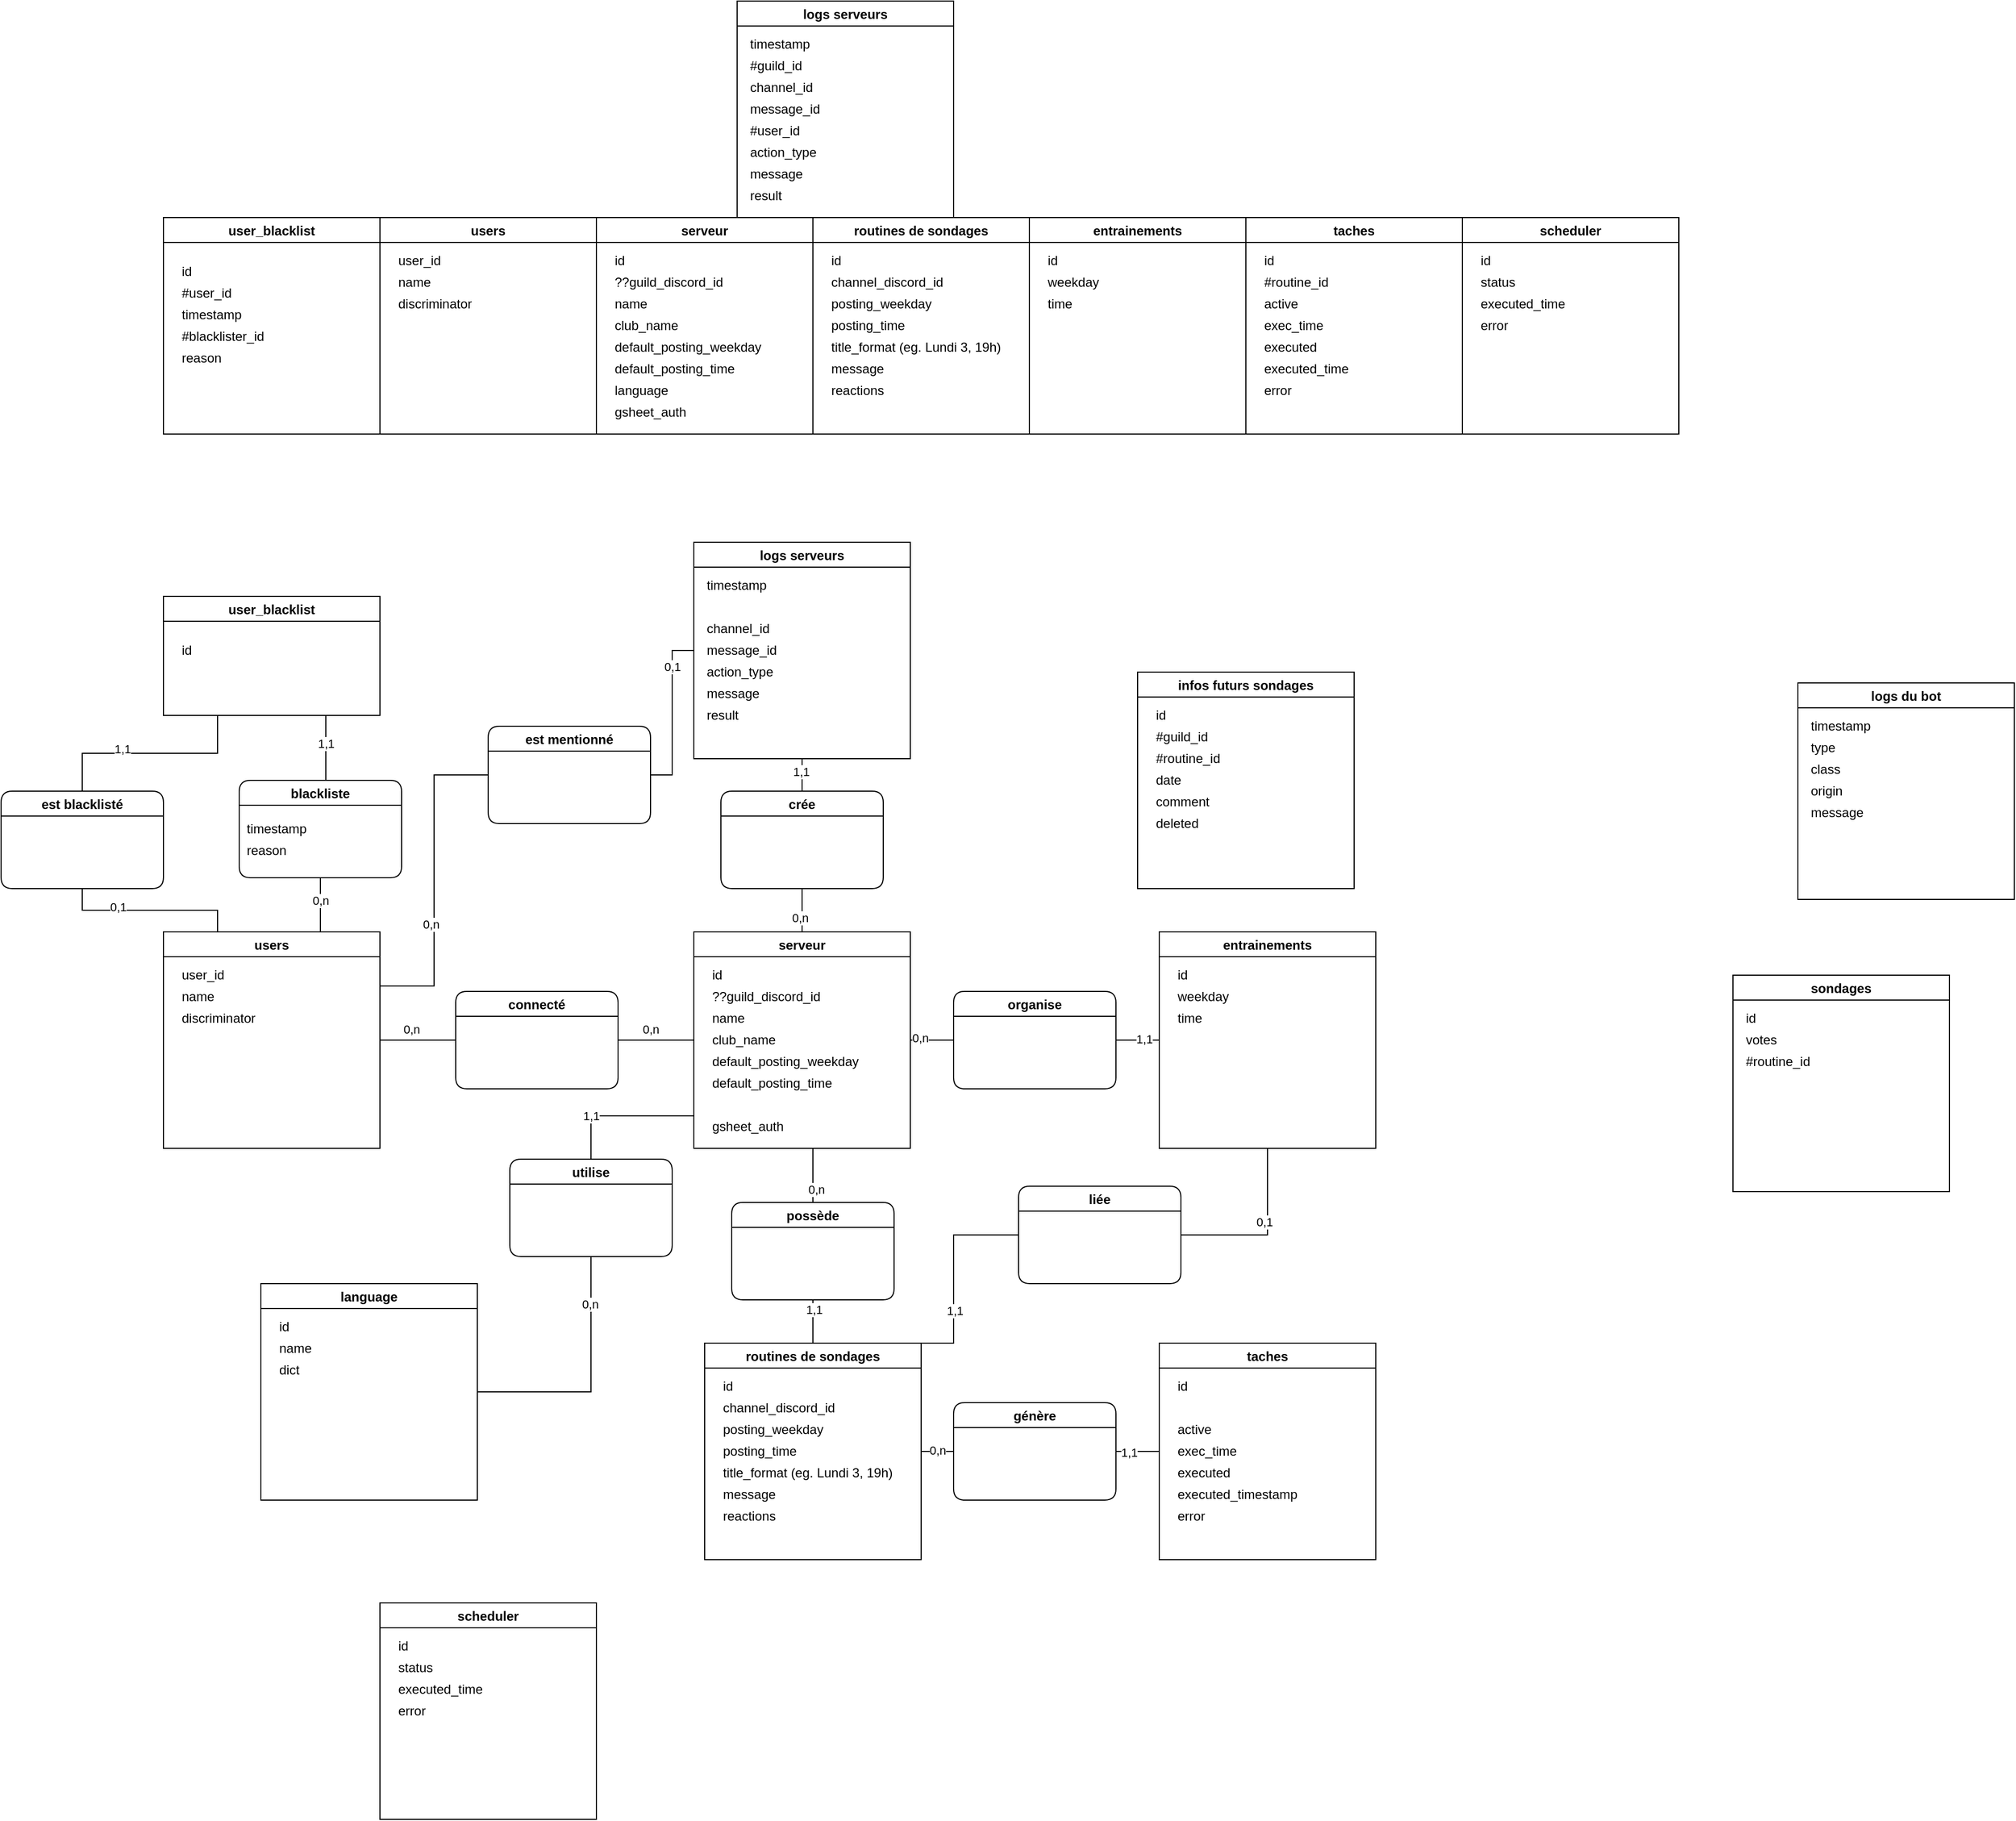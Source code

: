 <mxfile version="18.0.6" type="github">
  <diagram id="NqhFc1NjUYj2qAZxfqg7" name="Page-1">
    <mxGraphModel dx="2098" dy="1771" grid="1" gridSize="10" guides="1" tooltips="1" connect="1" arrows="1" fold="1" page="1" pageScale="1" pageWidth="827" pageHeight="1169" math="0" shadow="0">
      <root>
        <mxCell id="0" />
        <mxCell id="1" parent="0" />
        <mxCell id="DXyumOJfPZMr4FoaWyzm-165" style="edgeStyle=orthogonalEdgeStyle;rounded=0;orthogonalLoop=1;jettySize=auto;html=1;exitX=1;exitY=0.5;exitDx=0;exitDy=0;entryX=0;entryY=0.5;entryDx=0;entryDy=0;endArrow=none;endFill=0;" edge="1" parent="1" source="DXyumOJfPZMr4FoaWyzm-1" target="DXyumOJfPZMr4FoaWyzm-164">
          <mxGeometry relative="1" as="geometry" />
        </mxCell>
        <mxCell id="DXyumOJfPZMr4FoaWyzm-167" value="0,n" style="edgeLabel;html=1;align=center;verticalAlign=middle;resizable=0;points=[];" vertex="1" connectable="0" parent="DXyumOJfPZMr4FoaWyzm-165">
          <mxGeometry x="-0.587" y="2" relative="1" as="geometry">
            <mxPoint as="offset" />
          </mxGeometry>
        </mxCell>
        <mxCell id="DXyumOJfPZMr4FoaWyzm-179" style="edgeStyle=orthogonalEdgeStyle;rounded=0;orthogonalLoop=1;jettySize=auto;html=1;exitX=0;exitY=0.75;exitDx=0;exitDy=0;entryX=0.5;entryY=0;entryDx=0;entryDy=0;endArrow=none;endFill=0;" edge="1" parent="1" source="DXyumOJfPZMr4FoaWyzm-1" target="DXyumOJfPZMr4FoaWyzm-178">
          <mxGeometry relative="1" as="geometry">
            <Array as="points">
              <mxPoint x="360" y="430" />
              <mxPoint x="265" y="430" />
            </Array>
          </mxGeometry>
        </mxCell>
        <mxCell id="DXyumOJfPZMr4FoaWyzm-181" value="1,1" style="edgeLabel;html=1;align=center;verticalAlign=middle;resizable=0;points=[];" vertex="1" connectable="0" parent="DXyumOJfPZMr4FoaWyzm-179">
          <mxGeometry x="0.384" y="3" relative="1" as="geometry">
            <mxPoint x="-8" y="-3" as="offset" />
          </mxGeometry>
        </mxCell>
        <mxCell id="DXyumOJfPZMr4FoaWyzm-211" style="edgeStyle=orthogonalEdgeStyle;rounded=0;orthogonalLoop=1;jettySize=auto;html=1;exitX=0.5;exitY=0;exitDx=0;exitDy=0;entryX=0.5;entryY=1;entryDx=0;entryDy=0;endArrow=none;endFill=0;" edge="1" parent="1" source="DXyumOJfPZMr4FoaWyzm-1" target="DXyumOJfPZMr4FoaWyzm-210">
          <mxGeometry relative="1" as="geometry" />
        </mxCell>
        <mxCell id="DXyumOJfPZMr4FoaWyzm-214" value="0,n" style="edgeLabel;html=1;align=center;verticalAlign=middle;resizable=0;points=[];" vertex="1" connectable="0" parent="DXyumOJfPZMr4FoaWyzm-211">
          <mxGeometry x="-0.325" y="2" relative="1" as="geometry">
            <mxPoint as="offset" />
          </mxGeometry>
        </mxCell>
        <mxCell id="DXyumOJfPZMr4FoaWyzm-1" value="serveur" style="swimlane;" vertex="1" parent="1">
          <mxGeometry x="360" y="260" width="200" height="200" as="geometry" />
        </mxCell>
        <mxCell id="DXyumOJfPZMr4FoaWyzm-5" value="??guild_discord_id" style="text;html=1;align=left;verticalAlign=middle;resizable=0;points=[];autosize=1;strokeColor=none;fillColor=none;" vertex="1" parent="DXyumOJfPZMr4FoaWyzm-1">
          <mxGeometry x="15" y="50" width="120" height="20" as="geometry" />
        </mxCell>
        <mxCell id="DXyumOJfPZMr4FoaWyzm-6" value="name" style="text;html=1;align=left;verticalAlign=middle;resizable=0;points=[];autosize=1;strokeColor=none;fillColor=none;" vertex="1" parent="DXyumOJfPZMr4FoaWyzm-1">
          <mxGeometry x="15" y="70" width="50" height="20" as="geometry" />
        </mxCell>
        <mxCell id="DXyumOJfPZMr4FoaWyzm-4" value="&lt;div align=&quot;left&quot;&gt;id&lt;/div&gt;" style="text;html=1;align=left;verticalAlign=middle;resizable=0;points=[];autosize=1;strokeColor=none;fillColor=none;" vertex="1" parent="DXyumOJfPZMr4FoaWyzm-1">
          <mxGeometry x="15" y="30" width="30" height="20" as="geometry" />
        </mxCell>
        <mxCell id="DXyumOJfPZMr4FoaWyzm-19" value="club_name" style="text;html=1;align=left;verticalAlign=middle;resizable=0;points=[];autosize=1;strokeColor=none;fillColor=none;" vertex="1" parent="DXyumOJfPZMr4FoaWyzm-1">
          <mxGeometry x="15" y="90" width="80" height="20" as="geometry" />
        </mxCell>
        <mxCell id="DXyumOJfPZMr4FoaWyzm-20" value="default_posting_weekday" style="text;html=1;align=left;verticalAlign=middle;resizable=0;points=[];autosize=1;strokeColor=none;fillColor=none;" vertex="1" parent="DXyumOJfPZMr4FoaWyzm-1">
          <mxGeometry x="15" y="110" width="160" height="20" as="geometry" />
        </mxCell>
        <mxCell id="DXyumOJfPZMr4FoaWyzm-21" value="default_posting_time" style="text;html=1;align=left;verticalAlign=middle;resizable=0;points=[];autosize=1;strokeColor=none;fillColor=none;" vertex="1" parent="DXyumOJfPZMr4FoaWyzm-1">
          <mxGeometry x="15" y="130" width="130" height="20" as="geometry" />
        </mxCell>
        <mxCell id="DXyumOJfPZMr4FoaWyzm-59" value="gsheet_auth" style="text;html=1;align=left;verticalAlign=middle;resizable=0;points=[];autosize=1;strokeColor=none;fillColor=none;" vertex="1" parent="DXyumOJfPZMr4FoaWyzm-1">
          <mxGeometry x="15" y="170" width="80" height="20" as="geometry" />
        </mxCell>
        <mxCell id="DXyumOJfPZMr4FoaWyzm-143" style="edgeStyle=orthogonalEdgeStyle;rounded=0;orthogonalLoop=1;jettySize=auto;html=1;exitX=0.5;exitY=0;exitDx=0;exitDy=0;entryX=0.5;entryY=1;entryDx=0;entryDy=0;endArrow=none;endFill=0;" edge="1" parent="1" source="DXyumOJfPZMr4FoaWyzm-2" target="DXyumOJfPZMr4FoaWyzm-91">
          <mxGeometry relative="1" as="geometry" />
        </mxCell>
        <mxCell id="DXyumOJfPZMr4FoaWyzm-146" value="1,1" style="edgeLabel;html=1;align=center;verticalAlign=middle;resizable=0;points=[];" vertex="1" connectable="0" parent="DXyumOJfPZMr4FoaWyzm-143">
          <mxGeometry x="0.575" relative="1" as="geometry">
            <mxPoint x="1" as="offset" />
          </mxGeometry>
        </mxCell>
        <mxCell id="DXyumOJfPZMr4FoaWyzm-201" style="edgeStyle=orthogonalEdgeStyle;rounded=0;orthogonalLoop=1;jettySize=auto;html=1;exitX=1;exitY=0;exitDx=0;exitDy=0;entryX=0;entryY=0.5;entryDx=0;entryDy=0;endArrow=none;endFill=0;" edge="1" parent="1" source="DXyumOJfPZMr4FoaWyzm-2" target="DXyumOJfPZMr4FoaWyzm-200">
          <mxGeometry relative="1" as="geometry">
            <Array as="points">
              <mxPoint x="600" y="640" />
              <mxPoint x="600" y="540" />
            </Array>
          </mxGeometry>
        </mxCell>
        <mxCell id="DXyumOJfPZMr4FoaWyzm-203" value="1,1" style="edgeLabel;html=1;align=center;verticalAlign=middle;resizable=0;points=[];" vertex="1" connectable="0" parent="DXyumOJfPZMr4FoaWyzm-201">
          <mxGeometry x="-0.37" y="-1" relative="1" as="geometry">
            <mxPoint as="offset" />
          </mxGeometry>
        </mxCell>
        <mxCell id="DXyumOJfPZMr4FoaWyzm-2" value="routines de sondages" style="swimlane;" vertex="1" parent="1">
          <mxGeometry x="370" y="640" width="200" height="200" as="geometry" />
        </mxCell>
        <mxCell id="DXyumOJfPZMr4FoaWyzm-10" value="channel_discord_id" style="text;html=1;align=left;verticalAlign=middle;resizable=0;points=[];autosize=1;strokeColor=none;fillColor=none;" vertex="1" parent="DXyumOJfPZMr4FoaWyzm-2">
          <mxGeometry x="15" y="50" width="120" height="20" as="geometry" />
        </mxCell>
        <mxCell id="DXyumOJfPZMr4FoaWyzm-11" value="posting_weekday" style="text;html=1;align=left;verticalAlign=middle;resizable=0;points=[];autosize=1;strokeColor=none;fillColor=none;" vertex="1" parent="DXyumOJfPZMr4FoaWyzm-2">
          <mxGeometry x="15" y="70" width="110" height="20" as="geometry" />
        </mxCell>
        <mxCell id="DXyumOJfPZMr4FoaWyzm-12" value="&lt;div align=&quot;left&quot;&gt;id&lt;/div&gt;" style="text;html=1;align=left;verticalAlign=middle;resizable=0;points=[];autosize=1;strokeColor=none;fillColor=none;" vertex="1" parent="DXyumOJfPZMr4FoaWyzm-2">
          <mxGeometry x="15" y="30" width="30" height="20" as="geometry" />
        </mxCell>
        <mxCell id="DXyumOJfPZMr4FoaWyzm-13" value="posting_time" style="text;html=1;align=left;verticalAlign=middle;resizable=0;points=[];autosize=1;strokeColor=none;fillColor=none;" vertex="1" parent="DXyumOJfPZMr4FoaWyzm-2">
          <mxGeometry x="15" y="90" width="90" height="20" as="geometry" />
        </mxCell>
        <mxCell id="DXyumOJfPZMr4FoaWyzm-40" value="title_format (eg. Lundi 3, 19h)" style="text;html=1;align=left;verticalAlign=middle;resizable=0;points=[];autosize=1;strokeColor=none;fillColor=none;" vertex="1" parent="DXyumOJfPZMr4FoaWyzm-2">
          <mxGeometry x="15" y="110" width="180" height="20" as="geometry" />
        </mxCell>
        <mxCell id="DXyumOJfPZMr4FoaWyzm-49" value="message" style="text;html=1;align=left;verticalAlign=middle;resizable=0;points=[];autosize=1;strokeColor=none;fillColor=none;" vertex="1" parent="DXyumOJfPZMr4FoaWyzm-2">
          <mxGeometry x="15" y="130" width="70" height="20" as="geometry" />
        </mxCell>
        <mxCell id="DXyumOJfPZMr4FoaWyzm-50" value="reactions" style="text;html=1;align=left;verticalAlign=middle;resizable=0;points=[];autosize=1;strokeColor=none;fillColor=none;" vertex="1" parent="DXyumOJfPZMr4FoaWyzm-2">
          <mxGeometry x="15" y="150" width="70" height="20" as="geometry" />
        </mxCell>
        <mxCell id="DXyumOJfPZMr4FoaWyzm-3" value="sondages" style="swimlane;" vertex="1" parent="1">
          <mxGeometry x="1320" y="300" width="200" height="200" as="geometry" />
        </mxCell>
        <mxCell id="DXyumOJfPZMr4FoaWyzm-37" value="id" style="text;html=1;align=left;verticalAlign=middle;resizable=0;points=[];autosize=1;strokeColor=none;fillColor=none;" vertex="1" parent="DXyumOJfPZMr4FoaWyzm-3">
          <mxGeometry x="10" y="30" width="30" height="20" as="geometry" />
        </mxCell>
        <mxCell id="DXyumOJfPZMr4FoaWyzm-38" value="votes" style="text;html=1;align=left;verticalAlign=middle;resizable=0;points=[];autosize=1;strokeColor=none;fillColor=none;" vertex="1" parent="DXyumOJfPZMr4FoaWyzm-3">
          <mxGeometry x="10" y="50" width="40" height="20" as="geometry" />
        </mxCell>
        <mxCell id="DXyumOJfPZMr4FoaWyzm-110" value="#routine_id" style="text;html=1;align=left;verticalAlign=middle;resizable=0;points=[];autosize=1;strokeColor=none;fillColor=none;" vertex="1" parent="DXyumOJfPZMr4FoaWyzm-3">
          <mxGeometry x="10" y="70" width="80" height="20" as="geometry" />
        </mxCell>
        <mxCell id="DXyumOJfPZMr4FoaWyzm-14" value="entrainements" style="swimlane;" vertex="1" parent="1">
          <mxGeometry x="790" y="260" width="200" height="200" as="geometry" />
        </mxCell>
        <mxCell id="DXyumOJfPZMr4FoaWyzm-15" value="weekday" style="text;html=1;align=left;verticalAlign=middle;resizable=0;points=[];autosize=1;strokeColor=none;fillColor=none;" vertex="1" parent="DXyumOJfPZMr4FoaWyzm-14">
          <mxGeometry x="15" y="50" width="60" height="20" as="geometry" />
        </mxCell>
        <mxCell id="DXyumOJfPZMr4FoaWyzm-16" value="time" style="text;html=1;align=left;verticalAlign=middle;resizable=0;points=[];autosize=1;strokeColor=none;fillColor=none;" vertex="1" parent="DXyumOJfPZMr4FoaWyzm-14">
          <mxGeometry x="15" y="70" width="40" height="20" as="geometry" />
        </mxCell>
        <mxCell id="DXyumOJfPZMr4FoaWyzm-17" value="&lt;div align=&quot;left&quot;&gt;id&lt;/div&gt;" style="text;html=1;align=left;verticalAlign=middle;resizable=0;points=[];autosize=1;strokeColor=none;fillColor=none;" vertex="1" parent="DXyumOJfPZMr4FoaWyzm-14">
          <mxGeometry x="15" y="30" width="30" height="20" as="geometry" />
        </mxCell>
        <mxCell id="DXyumOJfPZMr4FoaWyzm-22" value="logs du bot" style="swimlane;" vertex="1" parent="1">
          <mxGeometry x="1380" y="30" width="200" height="200" as="geometry" />
        </mxCell>
        <mxCell id="DXyumOJfPZMr4FoaWyzm-23" value="timestamp" style="text;html=1;align=left;verticalAlign=middle;resizable=0;points=[];autosize=1;strokeColor=none;fillColor=none;" vertex="1" parent="DXyumOJfPZMr4FoaWyzm-22">
          <mxGeometry x="10" y="30" width="70" height="20" as="geometry" />
        </mxCell>
        <mxCell id="DXyumOJfPZMr4FoaWyzm-24" value="type" style="text;html=1;align=left;verticalAlign=middle;resizable=0;points=[];autosize=1;strokeColor=none;fillColor=none;" vertex="1" parent="DXyumOJfPZMr4FoaWyzm-22">
          <mxGeometry x="10" y="50" width="40" height="20" as="geometry" />
        </mxCell>
        <mxCell id="DXyumOJfPZMr4FoaWyzm-25" value="class" style="text;html=1;align=left;verticalAlign=middle;resizable=0;points=[];autosize=1;strokeColor=none;fillColor=none;" vertex="1" parent="DXyumOJfPZMr4FoaWyzm-22">
          <mxGeometry x="10" y="70" width="50" height="20" as="geometry" />
        </mxCell>
        <mxCell id="DXyumOJfPZMr4FoaWyzm-26" value="origin" style="text;html=1;align=left;verticalAlign=middle;resizable=0;points=[];autosize=1;strokeColor=none;fillColor=none;" vertex="1" parent="DXyumOJfPZMr4FoaWyzm-22">
          <mxGeometry x="10" y="90" width="50" height="20" as="geometry" />
        </mxCell>
        <mxCell id="DXyumOJfPZMr4FoaWyzm-27" value="message" style="text;html=1;align=left;verticalAlign=middle;resizable=0;points=[];autosize=1;strokeColor=none;fillColor=none;" vertex="1" parent="DXyumOJfPZMr4FoaWyzm-22">
          <mxGeometry x="10" y="110" width="70" height="20" as="geometry" />
        </mxCell>
        <mxCell id="DXyumOJfPZMr4FoaWyzm-226" style="edgeStyle=orthogonalEdgeStyle;rounded=0;orthogonalLoop=1;jettySize=auto;html=1;exitX=0;exitY=0.5;exitDx=0;exitDy=0;entryX=1;entryY=0.5;entryDx=0;entryDy=0;endArrow=none;endFill=0;" edge="1" parent="1" source="DXyumOJfPZMr4FoaWyzm-28" target="DXyumOJfPZMr4FoaWyzm-225">
          <mxGeometry relative="1" as="geometry" />
        </mxCell>
        <mxCell id="DXyumOJfPZMr4FoaWyzm-229" value="0,1" style="edgeLabel;html=1;align=center;verticalAlign=middle;resizable=0;points=[];" vertex="1" connectable="0" parent="DXyumOJfPZMr4FoaWyzm-226">
          <mxGeometry x="-0.55" relative="1" as="geometry">
            <mxPoint as="offset" />
          </mxGeometry>
        </mxCell>
        <mxCell id="DXyumOJfPZMr4FoaWyzm-28" value="logs serveurs" style="swimlane;" vertex="1" parent="1">
          <mxGeometry x="360" y="-100" width="200" height="200" as="geometry" />
        </mxCell>
        <mxCell id="DXyumOJfPZMr4FoaWyzm-29" value="timestamp" style="text;html=1;align=left;verticalAlign=middle;resizable=0;points=[];autosize=1;strokeColor=none;fillColor=none;" vertex="1" parent="DXyumOJfPZMr4FoaWyzm-28">
          <mxGeometry x="10" y="30" width="70" height="20" as="geometry" />
        </mxCell>
        <mxCell id="DXyumOJfPZMr4FoaWyzm-31" value="channel_id" style="text;html=1;align=left;verticalAlign=middle;resizable=0;points=[];autosize=1;strokeColor=none;fillColor=none;" vertex="1" parent="DXyumOJfPZMr4FoaWyzm-28">
          <mxGeometry x="10" y="70" width="80" height="20" as="geometry" />
        </mxCell>
        <mxCell id="DXyumOJfPZMr4FoaWyzm-32" value="message_id" style="text;html=1;align=left;verticalAlign=middle;resizable=0;points=[];autosize=1;strokeColor=none;fillColor=none;" vertex="1" parent="DXyumOJfPZMr4FoaWyzm-28">
          <mxGeometry x="10" y="90" width="90" height="20" as="geometry" />
        </mxCell>
        <mxCell id="DXyumOJfPZMr4FoaWyzm-34" value="action_type" style="text;html=1;align=left;verticalAlign=middle;resizable=0;points=[];autosize=1;strokeColor=none;fillColor=none;" vertex="1" parent="DXyumOJfPZMr4FoaWyzm-28">
          <mxGeometry x="10" y="110" width="80" height="20" as="geometry" />
        </mxCell>
        <mxCell id="DXyumOJfPZMr4FoaWyzm-35" value="message" style="text;html=1;align=left;verticalAlign=middle;resizable=0;points=[];autosize=1;strokeColor=none;fillColor=none;" vertex="1" parent="DXyumOJfPZMr4FoaWyzm-28">
          <mxGeometry x="10" y="130" width="70" height="20" as="geometry" />
        </mxCell>
        <mxCell id="DXyumOJfPZMr4FoaWyzm-36" value="result" style="text;html=1;align=left;verticalAlign=middle;resizable=0;points=[];autosize=1;strokeColor=none;fillColor=none;" vertex="1" parent="DXyumOJfPZMr4FoaWyzm-28">
          <mxGeometry x="10" y="150" width="50" height="20" as="geometry" />
        </mxCell>
        <mxCell id="DXyumOJfPZMr4FoaWyzm-43" value="infos futurs sondages" style="swimlane;" vertex="1" parent="1">
          <mxGeometry x="770" y="20" width="200" height="200" as="geometry" />
        </mxCell>
        <mxCell id="DXyumOJfPZMr4FoaWyzm-44" value="#guild_id" style="text;html=1;align=left;verticalAlign=middle;resizable=0;points=[];autosize=1;strokeColor=none;fillColor=none;" vertex="1" parent="DXyumOJfPZMr4FoaWyzm-43">
          <mxGeometry x="15" y="50" width="70" height="20" as="geometry" />
        </mxCell>
        <mxCell id="DXyumOJfPZMr4FoaWyzm-45" value="date" style="text;html=1;align=left;verticalAlign=middle;resizable=0;points=[];autosize=1;strokeColor=none;fillColor=none;" vertex="1" parent="DXyumOJfPZMr4FoaWyzm-43">
          <mxGeometry x="15" y="90" width="40" height="20" as="geometry" />
        </mxCell>
        <mxCell id="DXyumOJfPZMr4FoaWyzm-46" value="&lt;div align=&quot;left&quot;&gt;id&lt;/div&gt;" style="text;html=1;align=left;verticalAlign=middle;resizable=0;points=[];autosize=1;strokeColor=none;fillColor=none;" vertex="1" parent="DXyumOJfPZMr4FoaWyzm-43">
          <mxGeometry x="15" y="30" width="30" height="20" as="geometry" />
        </mxCell>
        <mxCell id="DXyumOJfPZMr4FoaWyzm-47" value="comment" style="text;html=1;align=left;verticalAlign=middle;resizable=0;points=[];autosize=1;strokeColor=none;fillColor=none;" vertex="1" parent="DXyumOJfPZMr4FoaWyzm-43">
          <mxGeometry x="15" y="110" width="70" height="20" as="geometry" />
        </mxCell>
        <mxCell id="DXyumOJfPZMr4FoaWyzm-48" value="deleted" style="text;html=1;align=left;verticalAlign=middle;resizable=0;points=[];autosize=1;strokeColor=none;fillColor=none;" vertex="1" parent="DXyumOJfPZMr4FoaWyzm-43">
          <mxGeometry x="15" y="130" width="60" height="20" as="geometry" />
        </mxCell>
        <mxCell id="DXyumOJfPZMr4FoaWyzm-108" value="#routine_id" style="text;html=1;align=left;verticalAlign=middle;resizable=0;points=[];autosize=1;strokeColor=none;fillColor=none;" vertex="1" parent="DXyumOJfPZMr4FoaWyzm-43">
          <mxGeometry x="15" y="70" width="80" height="20" as="geometry" />
        </mxCell>
        <mxCell id="DXyumOJfPZMr4FoaWyzm-60" value="taches" style="swimlane;" vertex="1" parent="1">
          <mxGeometry x="790" y="640" width="200" height="200" as="geometry" />
        </mxCell>
        <mxCell id="DXyumOJfPZMr4FoaWyzm-62" value="exec_time" style="text;html=1;align=left;verticalAlign=middle;resizable=0;points=[];autosize=1;strokeColor=none;fillColor=none;" vertex="1" parent="DXyumOJfPZMr4FoaWyzm-60">
          <mxGeometry x="15" y="90" width="70" height="20" as="geometry" />
        </mxCell>
        <mxCell id="DXyumOJfPZMr4FoaWyzm-63" value="&lt;div align=&quot;left&quot;&gt;id&lt;/div&gt;" style="text;html=1;align=left;verticalAlign=middle;resizable=0;points=[];autosize=1;strokeColor=none;fillColor=none;" vertex="1" parent="DXyumOJfPZMr4FoaWyzm-60">
          <mxGeometry x="15" y="30" width="30" height="20" as="geometry" />
        </mxCell>
        <mxCell id="DXyumOJfPZMr4FoaWyzm-64" value="executed" style="text;html=1;align=left;verticalAlign=middle;resizable=0;points=[];autosize=1;strokeColor=none;fillColor=none;" vertex="1" parent="DXyumOJfPZMr4FoaWyzm-60">
          <mxGeometry x="15" y="110" width="60" height="20" as="geometry" />
        </mxCell>
        <mxCell id="DXyumOJfPZMr4FoaWyzm-65" value="error" style="text;html=1;align=left;verticalAlign=middle;resizable=0;points=[];autosize=1;strokeColor=none;fillColor=none;" vertex="1" parent="DXyumOJfPZMr4FoaWyzm-60">
          <mxGeometry x="15" y="150" width="40" height="20" as="geometry" />
        </mxCell>
        <mxCell id="DXyumOJfPZMr4FoaWyzm-66" value="active" style="text;html=1;align=left;verticalAlign=middle;resizable=0;points=[];autosize=1;strokeColor=none;fillColor=none;" vertex="1" parent="DXyumOJfPZMr4FoaWyzm-60">
          <mxGeometry x="15" y="70" width="50" height="20" as="geometry" />
        </mxCell>
        <mxCell id="DXyumOJfPZMr4FoaWyzm-71" value="executed_timestamp" style="text;html=1;align=left;verticalAlign=middle;resizable=0;points=[];autosize=1;strokeColor=none;fillColor=none;" vertex="1" parent="DXyumOJfPZMr4FoaWyzm-60">
          <mxGeometry x="15" y="130" width="130" height="20" as="geometry" />
        </mxCell>
        <mxCell id="DXyumOJfPZMr4FoaWyzm-69" value="scheduler" style="swimlane;" vertex="1" parent="1">
          <mxGeometry x="70" y="880" width="200" height="200" as="geometry" />
        </mxCell>
        <mxCell id="DXyumOJfPZMr4FoaWyzm-72" value="&lt;div align=&quot;left&quot;&gt;id&lt;/div&gt;" style="text;html=1;align=left;verticalAlign=middle;resizable=0;points=[];autosize=1;strokeColor=none;fillColor=none;" vertex="1" parent="DXyumOJfPZMr4FoaWyzm-69">
          <mxGeometry x="15" y="30" width="30" height="20" as="geometry" />
        </mxCell>
        <mxCell id="DXyumOJfPZMr4FoaWyzm-73" value="status" style="text;html=1;align=left;verticalAlign=middle;resizable=0;points=[];autosize=1;strokeColor=none;fillColor=none;" vertex="1" parent="DXyumOJfPZMr4FoaWyzm-69">
          <mxGeometry x="15" y="50" width="50" height="20" as="geometry" />
        </mxCell>
        <mxCell id="DXyumOJfPZMr4FoaWyzm-74" value="error" style="text;html=1;align=left;verticalAlign=middle;resizable=0;points=[];autosize=1;strokeColor=none;fillColor=none;" vertex="1" parent="DXyumOJfPZMr4FoaWyzm-69">
          <mxGeometry x="15" y="90" width="40" height="20" as="geometry" />
        </mxCell>
        <mxCell id="DXyumOJfPZMr4FoaWyzm-76" value="executed_time" style="text;html=1;align=left;verticalAlign=middle;resizable=0;points=[];autosize=1;strokeColor=none;fillColor=none;" vertex="1" parent="DXyumOJfPZMr4FoaWyzm-69">
          <mxGeometry x="15" y="70" width="100" height="20" as="geometry" />
        </mxCell>
        <mxCell id="DXyumOJfPZMr4FoaWyzm-77" value="user_blacklist" style="swimlane;" vertex="1" parent="1">
          <mxGeometry x="-130" y="-50" width="200" height="110" as="geometry" />
        </mxCell>
        <mxCell id="DXyumOJfPZMr4FoaWyzm-107" value="id" style="text;html=1;align=left;verticalAlign=middle;resizable=0;points=[];autosize=1;strokeColor=none;fillColor=none;" vertex="1" parent="DXyumOJfPZMr4FoaWyzm-77">
          <mxGeometry x="15" y="40" width="30" height="20" as="geometry" />
        </mxCell>
        <mxCell id="DXyumOJfPZMr4FoaWyzm-103" style="edgeStyle=orthogonalEdgeStyle;rounded=0;orthogonalLoop=1;jettySize=auto;html=1;exitX=1;exitY=0.5;exitDx=0;exitDy=0;entryX=0;entryY=0.5;entryDx=0;entryDy=0;endArrow=none;endFill=0;" edge="1" parent="1" source="DXyumOJfPZMr4FoaWyzm-84" target="DXyumOJfPZMr4FoaWyzm-102">
          <mxGeometry relative="1" as="geometry">
            <Array as="points">
              <mxPoint x="120" y="360" />
              <mxPoint x="120" y="360" />
            </Array>
          </mxGeometry>
        </mxCell>
        <mxCell id="DXyumOJfPZMr4FoaWyzm-105" value="0,n" style="edgeLabel;html=1;align=center;verticalAlign=middle;resizable=0;points=[];" vertex="1" connectable="0" parent="DXyumOJfPZMr4FoaWyzm-103">
          <mxGeometry x="-0.433" y="-1" relative="1" as="geometry">
            <mxPoint x="9" y="-11" as="offset" />
          </mxGeometry>
        </mxCell>
        <mxCell id="DXyumOJfPZMr4FoaWyzm-111" style="edgeStyle=orthogonalEdgeStyle;rounded=0;orthogonalLoop=1;jettySize=auto;html=1;exitX=0.25;exitY=0;exitDx=0;exitDy=0;endArrow=none;endFill=0;entryX=0.5;entryY=1;entryDx=0;entryDy=0;" edge="1" parent="1" source="DXyumOJfPZMr4FoaWyzm-84" target="DXyumOJfPZMr4FoaWyzm-119">
          <mxGeometry relative="1" as="geometry">
            <mxPoint x="-79.5" y="190" as="targetPoint" />
          </mxGeometry>
        </mxCell>
        <mxCell id="DXyumOJfPZMr4FoaWyzm-124" value="0,1" style="edgeLabel;html=1;align=center;verticalAlign=middle;resizable=0;points=[];" vertex="1" connectable="0" parent="DXyumOJfPZMr4FoaWyzm-111">
          <mxGeometry x="0.373" y="-3" relative="1" as="geometry">
            <mxPoint x="1" as="offset" />
          </mxGeometry>
        </mxCell>
        <mxCell id="DXyumOJfPZMr4FoaWyzm-112" style="edgeStyle=orthogonalEdgeStyle;rounded=0;orthogonalLoop=1;jettySize=auto;html=1;exitX=0.75;exitY=0;exitDx=0;exitDy=0;endArrow=none;endFill=0;entryX=0.5;entryY=1;entryDx=0;entryDy=0;" edge="1" parent="1" source="DXyumOJfPZMr4FoaWyzm-84" target="DXyumOJfPZMr4FoaWyzm-121">
          <mxGeometry relative="1" as="geometry">
            <mxPoint x="20.5" y="190" as="targetPoint" />
            <Array as="points">
              <mxPoint x="15" y="260" />
            </Array>
          </mxGeometry>
        </mxCell>
        <mxCell id="DXyumOJfPZMr4FoaWyzm-125" value="0,n" style="edgeLabel;html=1;align=center;verticalAlign=middle;resizable=0;points=[];" vertex="1" connectable="0" parent="DXyumOJfPZMr4FoaWyzm-112">
          <mxGeometry x="-0.562" relative="1" as="geometry">
            <mxPoint y="-22" as="offset" />
          </mxGeometry>
        </mxCell>
        <mxCell id="DXyumOJfPZMr4FoaWyzm-227" style="edgeStyle=orthogonalEdgeStyle;rounded=0;orthogonalLoop=1;jettySize=auto;html=1;exitX=1;exitY=0.25;exitDx=0;exitDy=0;entryX=0;entryY=0.5;entryDx=0;entryDy=0;endArrow=none;endFill=0;" edge="1" parent="1" source="DXyumOJfPZMr4FoaWyzm-84" target="DXyumOJfPZMr4FoaWyzm-225">
          <mxGeometry relative="1" as="geometry" />
        </mxCell>
        <mxCell id="DXyumOJfPZMr4FoaWyzm-228" value="0,n" style="edgeLabel;html=1;align=center;verticalAlign=middle;resizable=0;points=[];" vertex="1" connectable="0" parent="DXyumOJfPZMr4FoaWyzm-227">
          <mxGeometry x="-0.271" y="3" relative="1" as="geometry">
            <mxPoint as="offset" />
          </mxGeometry>
        </mxCell>
        <mxCell id="DXyumOJfPZMr4FoaWyzm-84" value="users" style="swimlane;" vertex="1" parent="1">
          <mxGeometry x="-130" y="260" width="200" height="200" as="geometry" />
        </mxCell>
        <mxCell id="DXyumOJfPZMr4FoaWyzm-85" value="name" style="text;html=1;align=left;verticalAlign=middle;resizable=0;points=[];autosize=1;strokeColor=none;fillColor=none;" vertex="1" parent="DXyumOJfPZMr4FoaWyzm-84">
          <mxGeometry x="15" y="50" width="50" height="20" as="geometry" />
        </mxCell>
        <mxCell id="DXyumOJfPZMr4FoaWyzm-87" value="user_id" style="text;html=1;align=left;verticalAlign=middle;resizable=0;points=[];autosize=1;strokeColor=none;fillColor=none;" vertex="1" parent="DXyumOJfPZMr4FoaWyzm-84">
          <mxGeometry x="15" y="30" width="60" height="20" as="geometry" />
        </mxCell>
        <mxCell id="DXyumOJfPZMr4FoaWyzm-90" value="discriminator" style="text;html=1;align=left;verticalAlign=middle;resizable=0;points=[];autosize=1;strokeColor=none;fillColor=none;" vertex="1" parent="DXyumOJfPZMr4FoaWyzm-84">
          <mxGeometry x="15" y="70" width="90" height="20" as="geometry" />
        </mxCell>
        <mxCell id="DXyumOJfPZMr4FoaWyzm-144" style="edgeStyle=orthogonalEdgeStyle;rounded=0;orthogonalLoop=1;jettySize=auto;html=1;exitX=0.5;exitY=0;exitDx=0;exitDy=0;endArrow=none;endFill=0;" edge="1" parent="1" source="DXyumOJfPZMr4FoaWyzm-91">
          <mxGeometry relative="1" as="geometry">
            <mxPoint x="470.0" y="460" as="targetPoint" />
          </mxGeometry>
        </mxCell>
        <mxCell id="DXyumOJfPZMr4FoaWyzm-145" value="0,n" style="edgeLabel;html=1;align=center;verticalAlign=middle;resizable=0;points=[];" vertex="1" connectable="0" parent="DXyumOJfPZMr4FoaWyzm-144">
          <mxGeometry x="-0.534" y="-2" relative="1" as="geometry">
            <mxPoint x="1" as="offset" />
          </mxGeometry>
        </mxCell>
        <mxCell id="DXyumOJfPZMr4FoaWyzm-91" value="possède" style="swimlane;rounded=1;" vertex="1" parent="1">
          <mxGeometry x="395" y="510" width="150" height="90" as="geometry" />
        </mxCell>
        <mxCell id="DXyumOJfPZMr4FoaWyzm-104" style="edgeStyle=orthogonalEdgeStyle;rounded=0;orthogonalLoop=1;jettySize=auto;html=1;exitX=1;exitY=0.5;exitDx=0;exitDy=0;entryX=0;entryY=0.5;entryDx=0;entryDy=0;endArrow=none;endFill=0;" edge="1" parent="1" source="DXyumOJfPZMr4FoaWyzm-102" target="DXyumOJfPZMr4FoaWyzm-1">
          <mxGeometry relative="1" as="geometry">
            <Array as="points">
              <mxPoint x="300" y="360" />
              <mxPoint x="300" y="360" />
            </Array>
          </mxGeometry>
        </mxCell>
        <mxCell id="DXyumOJfPZMr4FoaWyzm-106" value="0,n" style="edgeLabel;html=1;align=center;verticalAlign=middle;resizable=0;points=[];" vertex="1" connectable="0" parent="DXyumOJfPZMr4FoaWyzm-104">
          <mxGeometry x="0.143" y="-1" relative="1" as="geometry">
            <mxPoint x="-10" y="-11" as="offset" />
          </mxGeometry>
        </mxCell>
        <mxCell id="DXyumOJfPZMr4FoaWyzm-102" value="connecté" style="swimlane;rounded=1;" vertex="1" parent="1">
          <mxGeometry x="140" y="315" width="150" height="90" as="geometry" />
        </mxCell>
        <mxCell id="DXyumOJfPZMr4FoaWyzm-120" style="edgeStyle=orthogonalEdgeStyle;rounded=0;orthogonalLoop=1;jettySize=auto;html=1;exitX=0.5;exitY=0;exitDx=0;exitDy=0;entryX=0.25;entryY=1;entryDx=0;entryDy=0;endArrow=none;endFill=0;" edge="1" parent="1" source="DXyumOJfPZMr4FoaWyzm-119" target="DXyumOJfPZMr4FoaWyzm-77">
          <mxGeometry relative="1" as="geometry" />
        </mxCell>
        <mxCell id="DXyumOJfPZMr4FoaWyzm-123" value="1,1" style="edgeLabel;html=1;align=center;verticalAlign=middle;resizable=0;points=[];" vertex="1" connectable="0" parent="DXyumOJfPZMr4FoaWyzm-120">
          <mxGeometry x="-0.277" y="4" relative="1" as="geometry">
            <mxPoint x="1" as="offset" />
          </mxGeometry>
        </mxCell>
        <mxCell id="DXyumOJfPZMr4FoaWyzm-119" value="est blacklisté" style="swimlane;rounded=1;" vertex="1" parent="1">
          <mxGeometry x="-280" y="130" width="150" height="90" as="geometry" />
        </mxCell>
        <mxCell id="DXyumOJfPZMr4FoaWyzm-122" style="edgeStyle=orthogonalEdgeStyle;rounded=0;orthogonalLoop=1;jettySize=auto;html=1;exitX=0.5;exitY=0;exitDx=0;exitDy=0;entryX=0.75;entryY=1;entryDx=0;entryDy=0;endArrow=none;endFill=0;" edge="1" parent="1" source="DXyumOJfPZMr4FoaWyzm-121" target="DXyumOJfPZMr4FoaWyzm-77">
          <mxGeometry relative="1" as="geometry">
            <Array as="points">
              <mxPoint x="20" y="120" />
            </Array>
          </mxGeometry>
        </mxCell>
        <mxCell id="DXyumOJfPZMr4FoaWyzm-126" value="1,1" style="edgeLabel;html=1;align=center;verticalAlign=middle;resizable=0;points=[];" vertex="1" connectable="0" parent="DXyumOJfPZMr4FoaWyzm-122">
          <mxGeometry x="0.207" y="1" relative="1" as="geometry">
            <mxPoint x="1" as="offset" />
          </mxGeometry>
        </mxCell>
        <mxCell id="DXyumOJfPZMr4FoaWyzm-121" value="blackliste" style="swimlane;rounded=1;" vertex="1" parent="1">
          <mxGeometry x="-60" y="120" width="150" height="90" as="geometry" />
        </mxCell>
        <mxCell id="DXyumOJfPZMr4FoaWyzm-79" value="timestamp" style="text;html=1;align=left;verticalAlign=middle;resizable=0;points=[];autosize=1;strokeColor=none;fillColor=none;" vertex="1" parent="DXyumOJfPZMr4FoaWyzm-121">
          <mxGeometry x="5" y="35" width="70" height="20" as="geometry" />
        </mxCell>
        <mxCell id="DXyumOJfPZMr4FoaWyzm-82" value="reason" style="text;html=1;align=left;verticalAlign=middle;resizable=0;points=[];autosize=1;strokeColor=none;fillColor=none;" vertex="1" parent="DXyumOJfPZMr4FoaWyzm-121">
          <mxGeometry x="5" y="55" width="50" height="20" as="geometry" />
        </mxCell>
        <mxCell id="DXyumOJfPZMr4FoaWyzm-127" value="user_blacklist" style="swimlane;" vertex="1" parent="1">
          <mxGeometry x="-130" y="-400" width="200" height="200" as="geometry" />
        </mxCell>
        <mxCell id="DXyumOJfPZMr4FoaWyzm-128" value="timestamp" style="text;html=1;align=left;verticalAlign=middle;resizable=0;points=[];autosize=1;strokeColor=none;fillColor=none;" vertex="1" parent="DXyumOJfPZMr4FoaWyzm-127">
          <mxGeometry x="15" y="80" width="70" height="20" as="geometry" />
        </mxCell>
        <mxCell id="DXyumOJfPZMr4FoaWyzm-129" value="#user_id" style="text;html=1;align=left;verticalAlign=middle;resizable=0;points=[];autosize=1;strokeColor=none;fillColor=none;" vertex="1" parent="DXyumOJfPZMr4FoaWyzm-127">
          <mxGeometry x="15" y="60" width="60" height="20" as="geometry" />
        </mxCell>
        <mxCell id="DXyumOJfPZMr4FoaWyzm-130" value="#blacklister_id" style="text;html=1;align=left;verticalAlign=middle;resizable=0;points=[];autosize=1;strokeColor=none;fillColor=none;" vertex="1" parent="DXyumOJfPZMr4FoaWyzm-127">
          <mxGeometry x="15" y="100" width="100" height="20" as="geometry" />
        </mxCell>
        <mxCell id="DXyumOJfPZMr4FoaWyzm-131" value="reason" style="text;html=1;align=left;verticalAlign=middle;resizable=0;points=[];autosize=1;strokeColor=none;fillColor=none;" vertex="1" parent="DXyumOJfPZMr4FoaWyzm-127">
          <mxGeometry x="15" y="120" width="50" height="20" as="geometry" />
        </mxCell>
        <mxCell id="DXyumOJfPZMr4FoaWyzm-132" value="id" style="text;html=1;align=left;verticalAlign=middle;resizable=0;points=[];autosize=1;strokeColor=none;fillColor=none;" vertex="1" parent="DXyumOJfPZMr4FoaWyzm-127">
          <mxGeometry x="15" y="40" width="30" height="20" as="geometry" />
        </mxCell>
        <mxCell id="DXyumOJfPZMr4FoaWyzm-139" value="users" style="swimlane;" vertex="1" parent="1">
          <mxGeometry x="70" y="-400" width="200" height="200" as="geometry" />
        </mxCell>
        <mxCell id="DXyumOJfPZMr4FoaWyzm-140" value="name" style="text;html=1;align=left;verticalAlign=middle;resizable=0;points=[];autosize=1;strokeColor=none;fillColor=none;" vertex="1" parent="DXyumOJfPZMr4FoaWyzm-139">
          <mxGeometry x="15" y="50" width="50" height="20" as="geometry" />
        </mxCell>
        <mxCell id="DXyumOJfPZMr4FoaWyzm-141" value="user_id" style="text;html=1;align=left;verticalAlign=middle;resizable=0;points=[];autosize=1;strokeColor=none;fillColor=none;" vertex="1" parent="DXyumOJfPZMr4FoaWyzm-139">
          <mxGeometry x="15" y="30" width="60" height="20" as="geometry" />
        </mxCell>
        <mxCell id="DXyumOJfPZMr4FoaWyzm-142" value="discriminator" style="text;html=1;align=left;verticalAlign=middle;resizable=0;points=[];autosize=1;strokeColor=none;fillColor=none;" vertex="1" parent="DXyumOJfPZMr4FoaWyzm-139">
          <mxGeometry x="15" y="70" width="90" height="20" as="geometry" />
        </mxCell>
        <mxCell id="DXyumOJfPZMr4FoaWyzm-147" value="serveur" style="swimlane;" vertex="1" parent="1">
          <mxGeometry x="270" y="-400" width="200" height="200" as="geometry" />
        </mxCell>
        <mxCell id="DXyumOJfPZMr4FoaWyzm-148" value="??guild_discord_id" style="text;html=1;align=left;verticalAlign=middle;resizable=0;points=[];autosize=1;strokeColor=none;fillColor=none;" vertex="1" parent="DXyumOJfPZMr4FoaWyzm-147">
          <mxGeometry x="15" y="50" width="120" height="20" as="geometry" />
        </mxCell>
        <mxCell id="DXyumOJfPZMr4FoaWyzm-149" value="name" style="text;html=1;align=left;verticalAlign=middle;resizable=0;points=[];autosize=1;strokeColor=none;fillColor=none;" vertex="1" parent="DXyumOJfPZMr4FoaWyzm-147">
          <mxGeometry x="15" y="70" width="50" height="20" as="geometry" />
        </mxCell>
        <mxCell id="DXyumOJfPZMr4FoaWyzm-150" value="&lt;div align=&quot;left&quot;&gt;id&lt;/div&gt;" style="text;html=1;align=left;verticalAlign=middle;resizable=0;points=[];autosize=1;strokeColor=none;fillColor=none;" vertex="1" parent="DXyumOJfPZMr4FoaWyzm-147">
          <mxGeometry x="15" y="30" width="30" height="20" as="geometry" />
        </mxCell>
        <mxCell id="DXyumOJfPZMr4FoaWyzm-151" value="club_name" style="text;html=1;align=left;verticalAlign=middle;resizable=0;points=[];autosize=1;strokeColor=none;fillColor=none;" vertex="1" parent="DXyumOJfPZMr4FoaWyzm-147">
          <mxGeometry x="15" y="90" width="80" height="20" as="geometry" />
        </mxCell>
        <mxCell id="DXyumOJfPZMr4FoaWyzm-152" value="default_posting_weekday" style="text;html=1;align=left;verticalAlign=middle;resizable=0;points=[];autosize=1;strokeColor=none;fillColor=none;" vertex="1" parent="DXyumOJfPZMr4FoaWyzm-147">
          <mxGeometry x="15" y="110" width="160" height="20" as="geometry" />
        </mxCell>
        <mxCell id="DXyumOJfPZMr4FoaWyzm-153" value="default_posting_time" style="text;html=1;align=left;verticalAlign=middle;resizable=0;points=[];autosize=1;strokeColor=none;fillColor=none;" vertex="1" parent="DXyumOJfPZMr4FoaWyzm-147">
          <mxGeometry x="15" y="130" width="130" height="20" as="geometry" />
        </mxCell>
        <mxCell id="DXyumOJfPZMr4FoaWyzm-154" value="language" style="text;html=1;align=left;verticalAlign=middle;resizable=0;points=[];autosize=1;strokeColor=none;fillColor=none;" vertex="1" parent="DXyumOJfPZMr4FoaWyzm-147">
          <mxGeometry x="15" y="150" width="70" height="20" as="geometry" />
        </mxCell>
        <mxCell id="DXyumOJfPZMr4FoaWyzm-155" value="gsheet_auth" style="text;html=1;align=left;verticalAlign=middle;resizable=0;points=[];autosize=1;strokeColor=none;fillColor=none;" vertex="1" parent="DXyumOJfPZMr4FoaWyzm-147">
          <mxGeometry x="15" y="170" width="80" height="20" as="geometry" />
        </mxCell>
        <mxCell id="DXyumOJfPZMr4FoaWyzm-156" value="routines de sondages" style="swimlane;" vertex="1" parent="1">
          <mxGeometry x="470" y="-400" width="200" height="200" as="geometry" />
        </mxCell>
        <mxCell id="DXyumOJfPZMr4FoaWyzm-157" value="channel_discord_id" style="text;html=1;align=left;verticalAlign=middle;resizable=0;points=[];autosize=1;strokeColor=none;fillColor=none;" vertex="1" parent="DXyumOJfPZMr4FoaWyzm-156">
          <mxGeometry x="15" y="50" width="120" height="20" as="geometry" />
        </mxCell>
        <mxCell id="DXyumOJfPZMr4FoaWyzm-158" value="posting_weekday" style="text;html=1;align=left;verticalAlign=middle;resizable=0;points=[];autosize=1;strokeColor=none;fillColor=none;" vertex="1" parent="DXyumOJfPZMr4FoaWyzm-156">
          <mxGeometry x="15" y="70" width="110" height="20" as="geometry" />
        </mxCell>
        <mxCell id="DXyumOJfPZMr4FoaWyzm-159" value="&lt;div align=&quot;left&quot;&gt;id&lt;/div&gt;" style="text;html=1;align=left;verticalAlign=middle;resizable=0;points=[];autosize=1;strokeColor=none;fillColor=none;" vertex="1" parent="DXyumOJfPZMr4FoaWyzm-156">
          <mxGeometry x="15" y="30" width="30" height="20" as="geometry" />
        </mxCell>
        <mxCell id="DXyumOJfPZMr4FoaWyzm-160" value="posting_time" style="text;html=1;align=left;verticalAlign=middle;resizable=0;points=[];autosize=1;strokeColor=none;fillColor=none;" vertex="1" parent="DXyumOJfPZMr4FoaWyzm-156">
          <mxGeometry x="15" y="90" width="90" height="20" as="geometry" />
        </mxCell>
        <mxCell id="DXyumOJfPZMr4FoaWyzm-161" value="title_format (eg. Lundi 3, 19h)" style="text;html=1;align=left;verticalAlign=middle;resizable=0;points=[];autosize=1;strokeColor=none;fillColor=none;" vertex="1" parent="DXyumOJfPZMr4FoaWyzm-156">
          <mxGeometry x="15" y="110" width="180" height="20" as="geometry" />
        </mxCell>
        <mxCell id="DXyumOJfPZMr4FoaWyzm-162" value="message" style="text;html=1;align=left;verticalAlign=middle;resizable=0;points=[];autosize=1;strokeColor=none;fillColor=none;" vertex="1" parent="DXyumOJfPZMr4FoaWyzm-156">
          <mxGeometry x="15" y="130" width="70" height="20" as="geometry" />
        </mxCell>
        <mxCell id="DXyumOJfPZMr4FoaWyzm-163" value="reactions" style="text;html=1;align=left;verticalAlign=middle;resizable=0;points=[];autosize=1;strokeColor=none;fillColor=none;" vertex="1" parent="DXyumOJfPZMr4FoaWyzm-156">
          <mxGeometry x="15" y="150" width="70" height="20" as="geometry" />
        </mxCell>
        <mxCell id="DXyumOJfPZMr4FoaWyzm-166" style="edgeStyle=orthogonalEdgeStyle;rounded=0;orthogonalLoop=1;jettySize=auto;html=1;exitX=1;exitY=0.5;exitDx=0;exitDy=0;entryX=0;entryY=0.5;entryDx=0;entryDy=0;endArrow=none;endFill=0;" edge="1" parent="1" source="DXyumOJfPZMr4FoaWyzm-164" target="DXyumOJfPZMr4FoaWyzm-14">
          <mxGeometry relative="1" as="geometry" />
        </mxCell>
        <mxCell id="DXyumOJfPZMr4FoaWyzm-168" value="1,1" style="edgeLabel;html=1;align=center;verticalAlign=middle;resizable=0;points=[];" vertex="1" connectable="0" parent="DXyumOJfPZMr4FoaWyzm-166">
          <mxGeometry x="0.289" y="1" relative="1" as="geometry">
            <mxPoint as="offset" />
          </mxGeometry>
        </mxCell>
        <mxCell id="DXyumOJfPZMr4FoaWyzm-164" value="organise" style="swimlane;rounded=1;" vertex="1" parent="1">
          <mxGeometry x="600" y="315" width="150" height="90" as="geometry" />
        </mxCell>
        <mxCell id="DXyumOJfPZMr4FoaWyzm-169" value="language" style="swimlane;" vertex="1" parent="1">
          <mxGeometry x="-40" y="585" width="200" height="200" as="geometry" />
        </mxCell>
        <mxCell id="DXyumOJfPZMr4FoaWyzm-170" value="name" style="text;html=1;align=left;verticalAlign=middle;resizable=0;points=[];autosize=1;strokeColor=none;fillColor=none;" vertex="1" parent="DXyumOJfPZMr4FoaWyzm-169">
          <mxGeometry x="15" y="50" width="50" height="20" as="geometry" />
        </mxCell>
        <mxCell id="DXyumOJfPZMr4FoaWyzm-171" value="dict" style="text;html=1;align=left;verticalAlign=middle;resizable=0;points=[];autosize=1;strokeColor=none;fillColor=none;" vertex="1" parent="DXyumOJfPZMr4FoaWyzm-169">
          <mxGeometry x="15" y="70" width="30" height="20" as="geometry" />
        </mxCell>
        <mxCell id="DXyumOJfPZMr4FoaWyzm-172" value="&lt;div align=&quot;left&quot;&gt;id&lt;/div&gt;" style="text;html=1;align=left;verticalAlign=middle;resizable=0;points=[];autosize=1;strokeColor=none;fillColor=none;" vertex="1" parent="DXyumOJfPZMr4FoaWyzm-169">
          <mxGeometry x="15" y="30" width="30" height="20" as="geometry" />
        </mxCell>
        <mxCell id="DXyumOJfPZMr4FoaWyzm-180" style="edgeStyle=orthogonalEdgeStyle;rounded=0;orthogonalLoop=1;jettySize=auto;html=1;exitX=0.5;exitY=1;exitDx=0;exitDy=0;entryX=1;entryY=0.5;entryDx=0;entryDy=0;endArrow=none;endFill=0;" edge="1" parent="1" source="DXyumOJfPZMr4FoaWyzm-178" target="DXyumOJfPZMr4FoaWyzm-169">
          <mxGeometry relative="1" as="geometry" />
        </mxCell>
        <mxCell id="DXyumOJfPZMr4FoaWyzm-182" value="0,n" style="edgeLabel;html=1;align=center;verticalAlign=middle;resizable=0;points=[];" vertex="1" connectable="0" parent="DXyumOJfPZMr4FoaWyzm-180">
          <mxGeometry x="-0.622" y="-1" relative="1" as="geometry">
            <mxPoint as="offset" />
          </mxGeometry>
        </mxCell>
        <mxCell id="DXyumOJfPZMr4FoaWyzm-178" value="utilise" style="swimlane;rounded=1;" vertex="1" parent="1">
          <mxGeometry x="190" y="470" width="150" height="90" as="geometry" />
        </mxCell>
        <mxCell id="DXyumOJfPZMr4FoaWyzm-184" style="edgeStyle=orthogonalEdgeStyle;rounded=0;orthogonalLoop=1;jettySize=auto;html=1;exitX=0;exitY=0.5;exitDx=0;exitDy=0;entryX=1;entryY=0.5;entryDx=0;entryDy=0;endArrow=none;endFill=0;" edge="1" parent="1" source="DXyumOJfPZMr4FoaWyzm-183" target="DXyumOJfPZMr4FoaWyzm-2">
          <mxGeometry relative="1" as="geometry" />
        </mxCell>
        <mxCell id="DXyumOJfPZMr4FoaWyzm-186" value="0,n" style="edgeLabel;html=1;align=center;verticalAlign=middle;resizable=0;points=[];" vertex="1" connectable="0" parent="DXyumOJfPZMr4FoaWyzm-184">
          <mxGeometry x="0.038" y="-1" relative="1" as="geometry">
            <mxPoint as="offset" />
          </mxGeometry>
        </mxCell>
        <mxCell id="DXyumOJfPZMr4FoaWyzm-185" style="edgeStyle=orthogonalEdgeStyle;rounded=0;orthogonalLoop=1;jettySize=auto;html=1;exitX=1;exitY=0.5;exitDx=0;exitDy=0;entryX=0;entryY=0.5;entryDx=0;entryDy=0;endArrow=none;endFill=0;" edge="1" parent="1" source="DXyumOJfPZMr4FoaWyzm-183" target="DXyumOJfPZMr4FoaWyzm-60">
          <mxGeometry relative="1" as="geometry" />
        </mxCell>
        <mxCell id="DXyumOJfPZMr4FoaWyzm-199" value="1,1" style="edgeLabel;html=1;align=center;verticalAlign=middle;resizable=0;points=[];" vertex="1" connectable="0" parent="DXyumOJfPZMr4FoaWyzm-185">
          <mxGeometry x="-0.426" y="-1" relative="1" as="geometry">
            <mxPoint as="offset" />
          </mxGeometry>
        </mxCell>
        <mxCell id="DXyumOJfPZMr4FoaWyzm-183" value="génère" style="swimlane;rounded=1;startSize=23;" vertex="1" parent="1">
          <mxGeometry x="600" y="695" width="150" height="90" as="geometry" />
        </mxCell>
        <mxCell id="DXyumOJfPZMr4FoaWyzm-187" value="entrainements" style="swimlane;" vertex="1" parent="1">
          <mxGeometry x="670" y="-400" width="200" height="200" as="geometry" />
        </mxCell>
        <mxCell id="DXyumOJfPZMr4FoaWyzm-188" value="weekday" style="text;html=1;align=left;verticalAlign=middle;resizable=0;points=[];autosize=1;strokeColor=none;fillColor=none;" vertex="1" parent="DXyumOJfPZMr4FoaWyzm-187">
          <mxGeometry x="15" y="50" width="60" height="20" as="geometry" />
        </mxCell>
        <mxCell id="DXyumOJfPZMr4FoaWyzm-189" value="time" style="text;html=1;align=left;verticalAlign=middle;resizable=0;points=[];autosize=1;strokeColor=none;fillColor=none;" vertex="1" parent="DXyumOJfPZMr4FoaWyzm-187">
          <mxGeometry x="15" y="70" width="40" height="20" as="geometry" />
        </mxCell>
        <mxCell id="DXyumOJfPZMr4FoaWyzm-190" value="&lt;div align=&quot;left&quot;&gt;id&lt;/div&gt;" style="text;html=1;align=left;verticalAlign=middle;resizable=0;points=[];autosize=1;strokeColor=none;fillColor=none;" vertex="1" parent="DXyumOJfPZMr4FoaWyzm-187">
          <mxGeometry x="15" y="30" width="30" height="20" as="geometry" />
        </mxCell>
        <mxCell id="DXyumOJfPZMr4FoaWyzm-191" value="taches" style="swimlane;" vertex="1" parent="1">
          <mxGeometry x="870" y="-400" width="200" height="200" as="geometry" />
        </mxCell>
        <mxCell id="DXyumOJfPZMr4FoaWyzm-192" value="#routine_id" style="text;html=1;align=left;verticalAlign=middle;resizable=0;points=[];autosize=1;strokeColor=none;fillColor=none;" vertex="1" parent="DXyumOJfPZMr4FoaWyzm-191">
          <mxGeometry x="15" y="50" width="80" height="20" as="geometry" />
        </mxCell>
        <mxCell id="DXyumOJfPZMr4FoaWyzm-193" value="exec_time" style="text;html=1;align=left;verticalAlign=middle;resizable=0;points=[];autosize=1;strokeColor=none;fillColor=none;" vertex="1" parent="DXyumOJfPZMr4FoaWyzm-191">
          <mxGeometry x="15" y="90" width="70" height="20" as="geometry" />
        </mxCell>
        <mxCell id="DXyumOJfPZMr4FoaWyzm-194" value="&lt;div align=&quot;left&quot;&gt;id&lt;/div&gt;" style="text;html=1;align=left;verticalAlign=middle;resizable=0;points=[];autosize=1;strokeColor=none;fillColor=none;" vertex="1" parent="DXyumOJfPZMr4FoaWyzm-191">
          <mxGeometry x="15" y="30" width="30" height="20" as="geometry" />
        </mxCell>
        <mxCell id="DXyumOJfPZMr4FoaWyzm-195" value="executed" style="text;html=1;align=left;verticalAlign=middle;resizable=0;points=[];autosize=1;strokeColor=none;fillColor=none;" vertex="1" parent="DXyumOJfPZMr4FoaWyzm-191">
          <mxGeometry x="15" y="110" width="60" height="20" as="geometry" />
        </mxCell>
        <mxCell id="DXyumOJfPZMr4FoaWyzm-196" value="error" style="text;html=1;align=left;verticalAlign=middle;resizable=0;points=[];autosize=1;strokeColor=none;fillColor=none;" vertex="1" parent="DXyumOJfPZMr4FoaWyzm-191">
          <mxGeometry x="15" y="150" width="40" height="20" as="geometry" />
        </mxCell>
        <mxCell id="DXyumOJfPZMr4FoaWyzm-197" value="active" style="text;html=1;align=left;verticalAlign=middle;resizable=0;points=[];autosize=1;strokeColor=none;fillColor=none;" vertex="1" parent="DXyumOJfPZMr4FoaWyzm-191">
          <mxGeometry x="15" y="70" width="50" height="20" as="geometry" />
        </mxCell>
        <mxCell id="DXyumOJfPZMr4FoaWyzm-198" value="executed_time" style="text;html=1;align=left;verticalAlign=middle;resizable=0;points=[];autosize=1;strokeColor=none;fillColor=none;" vertex="1" parent="DXyumOJfPZMr4FoaWyzm-191">
          <mxGeometry x="15" y="130" width="100" height="20" as="geometry" />
        </mxCell>
        <mxCell id="DXyumOJfPZMr4FoaWyzm-202" style="edgeStyle=orthogonalEdgeStyle;rounded=0;orthogonalLoop=1;jettySize=auto;html=1;exitX=1;exitY=0.5;exitDx=0;exitDy=0;entryX=0.5;entryY=1;entryDx=0;entryDy=0;endArrow=none;endFill=0;" edge="1" parent="1" source="DXyumOJfPZMr4FoaWyzm-200" target="DXyumOJfPZMr4FoaWyzm-14">
          <mxGeometry relative="1" as="geometry" />
        </mxCell>
        <mxCell id="DXyumOJfPZMr4FoaWyzm-204" value="0,1" style="edgeLabel;html=1;align=center;verticalAlign=middle;resizable=0;points=[];" vertex="1" connectable="0" parent="DXyumOJfPZMr4FoaWyzm-202">
          <mxGeometry x="0.152" y="3" relative="1" as="geometry">
            <mxPoint as="offset" />
          </mxGeometry>
        </mxCell>
        <mxCell id="DXyumOJfPZMr4FoaWyzm-200" value="liée" style="swimlane;rounded=1;startSize=23;" vertex="1" parent="1">
          <mxGeometry x="660" y="495" width="150" height="90" as="geometry" />
        </mxCell>
        <mxCell id="DXyumOJfPZMr4FoaWyzm-205" value="scheduler" style="swimlane;" vertex="1" parent="1">
          <mxGeometry x="1070" y="-400" width="200" height="200" as="geometry" />
        </mxCell>
        <mxCell id="DXyumOJfPZMr4FoaWyzm-206" value="&lt;div align=&quot;left&quot;&gt;id&lt;/div&gt;" style="text;html=1;align=left;verticalAlign=middle;resizable=0;points=[];autosize=1;strokeColor=none;fillColor=none;" vertex="1" parent="DXyumOJfPZMr4FoaWyzm-205">
          <mxGeometry x="15" y="30" width="30" height="20" as="geometry" />
        </mxCell>
        <mxCell id="DXyumOJfPZMr4FoaWyzm-207" value="status" style="text;html=1;align=left;verticalAlign=middle;resizable=0;points=[];autosize=1;strokeColor=none;fillColor=none;" vertex="1" parent="DXyumOJfPZMr4FoaWyzm-205">
          <mxGeometry x="15" y="50" width="50" height="20" as="geometry" />
        </mxCell>
        <mxCell id="DXyumOJfPZMr4FoaWyzm-208" value="error" style="text;html=1;align=left;verticalAlign=middle;resizable=0;points=[];autosize=1;strokeColor=none;fillColor=none;" vertex="1" parent="DXyumOJfPZMr4FoaWyzm-205">
          <mxGeometry x="15" y="90" width="40" height="20" as="geometry" />
        </mxCell>
        <mxCell id="DXyumOJfPZMr4FoaWyzm-209" value="executed_time" style="text;html=1;align=left;verticalAlign=middle;resizable=0;points=[];autosize=1;strokeColor=none;fillColor=none;" vertex="1" parent="DXyumOJfPZMr4FoaWyzm-205">
          <mxGeometry x="15" y="70" width="100" height="20" as="geometry" />
        </mxCell>
        <mxCell id="DXyumOJfPZMr4FoaWyzm-212" style="edgeStyle=orthogonalEdgeStyle;rounded=0;orthogonalLoop=1;jettySize=auto;html=1;exitX=0.5;exitY=0;exitDx=0;exitDy=0;endArrow=none;endFill=0;entryX=0.5;entryY=1;entryDx=0;entryDy=0;" edge="1" parent="1" source="DXyumOJfPZMr4FoaWyzm-210" target="DXyumOJfPZMr4FoaWyzm-28">
          <mxGeometry relative="1" as="geometry">
            <mxPoint x="450.0" y="80" as="targetPoint" />
          </mxGeometry>
        </mxCell>
        <mxCell id="DXyumOJfPZMr4FoaWyzm-213" value="1,1" style="edgeLabel;html=1;align=center;verticalAlign=middle;resizable=0;points=[];" vertex="1" connectable="0" parent="DXyumOJfPZMr4FoaWyzm-212">
          <mxGeometry x="0.237" relative="1" as="geometry">
            <mxPoint x="-1" as="offset" />
          </mxGeometry>
        </mxCell>
        <mxCell id="DXyumOJfPZMr4FoaWyzm-210" value="crée" style="swimlane;rounded=1;" vertex="1" parent="1">
          <mxGeometry x="385" y="130" width="150" height="90" as="geometry" />
        </mxCell>
        <mxCell id="DXyumOJfPZMr4FoaWyzm-216" value="logs serveurs" style="swimlane;" vertex="1" parent="1">
          <mxGeometry x="400" y="-600" width="200" height="200" as="geometry" />
        </mxCell>
        <mxCell id="DXyumOJfPZMr4FoaWyzm-217" value="timestamp" style="text;html=1;align=left;verticalAlign=middle;resizable=0;points=[];autosize=1;strokeColor=none;fillColor=none;" vertex="1" parent="DXyumOJfPZMr4FoaWyzm-216">
          <mxGeometry x="10" y="30" width="70" height="20" as="geometry" />
        </mxCell>
        <mxCell id="DXyumOJfPZMr4FoaWyzm-218" value="#guild_id" style="text;html=1;align=left;verticalAlign=middle;resizable=0;points=[];autosize=1;strokeColor=none;fillColor=none;" vertex="1" parent="DXyumOJfPZMr4FoaWyzm-216">
          <mxGeometry x="10" y="50" width="70" height="20" as="geometry" />
        </mxCell>
        <mxCell id="DXyumOJfPZMr4FoaWyzm-219" value="channel_id" style="text;html=1;align=left;verticalAlign=middle;resizable=0;points=[];autosize=1;strokeColor=none;fillColor=none;" vertex="1" parent="DXyumOJfPZMr4FoaWyzm-216">
          <mxGeometry x="10" y="70" width="80" height="20" as="geometry" />
        </mxCell>
        <mxCell id="DXyumOJfPZMr4FoaWyzm-220" value="message_id" style="text;html=1;align=left;verticalAlign=middle;resizable=0;points=[];autosize=1;strokeColor=none;fillColor=none;" vertex="1" parent="DXyumOJfPZMr4FoaWyzm-216">
          <mxGeometry x="10" y="90" width="90" height="20" as="geometry" />
        </mxCell>
        <mxCell id="DXyumOJfPZMr4FoaWyzm-221" value="#user_id" style="text;html=1;align=left;verticalAlign=middle;resizable=0;points=[];autosize=1;strokeColor=none;fillColor=none;" vertex="1" parent="DXyumOJfPZMr4FoaWyzm-216">
          <mxGeometry x="10" y="110" width="60" height="20" as="geometry" />
        </mxCell>
        <mxCell id="DXyumOJfPZMr4FoaWyzm-222" value="action_type" style="text;html=1;align=left;verticalAlign=middle;resizable=0;points=[];autosize=1;strokeColor=none;fillColor=none;" vertex="1" parent="DXyumOJfPZMr4FoaWyzm-216">
          <mxGeometry x="10" y="130" width="80" height="20" as="geometry" />
        </mxCell>
        <mxCell id="DXyumOJfPZMr4FoaWyzm-223" value="message" style="text;html=1;align=left;verticalAlign=middle;resizable=0;points=[];autosize=1;strokeColor=none;fillColor=none;" vertex="1" parent="DXyumOJfPZMr4FoaWyzm-216">
          <mxGeometry x="10" y="150" width="70" height="20" as="geometry" />
        </mxCell>
        <mxCell id="DXyumOJfPZMr4FoaWyzm-224" value="result" style="text;html=1;align=left;verticalAlign=middle;resizable=0;points=[];autosize=1;strokeColor=none;fillColor=none;" vertex="1" parent="DXyumOJfPZMr4FoaWyzm-216">
          <mxGeometry x="10" y="170" width="50" height="20" as="geometry" />
        </mxCell>
        <mxCell id="DXyumOJfPZMr4FoaWyzm-225" value="est mentionné" style="swimlane;rounded=1;" vertex="1" parent="1">
          <mxGeometry x="170" y="70" width="150" height="90" as="geometry" />
        </mxCell>
      </root>
    </mxGraphModel>
  </diagram>
</mxfile>
